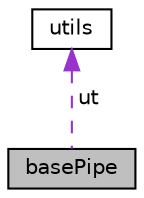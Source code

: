 digraph "basePipe"
{
  edge [fontname="Helvetica",fontsize="10",labelfontname="Helvetica",labelfontsize="10"];
  node [fontname="Helvetica",fontsize="10",shape=record];
  Node10 [label="basePipe",height=0.2,width=0.4,color="black", fillcolor="grey75", style="filled", fontcolor="black"];
  Node11 -> Node10 [dir="back",color="darkorchid3",fontsize="10",style="dashed",label=" ut" ,fontname="Helvetica"];
  Node11 [label="utils",height=0.2,width=0.4,color="black", fillcolor="white", style="filled",URL="$classutils.html"];
}
